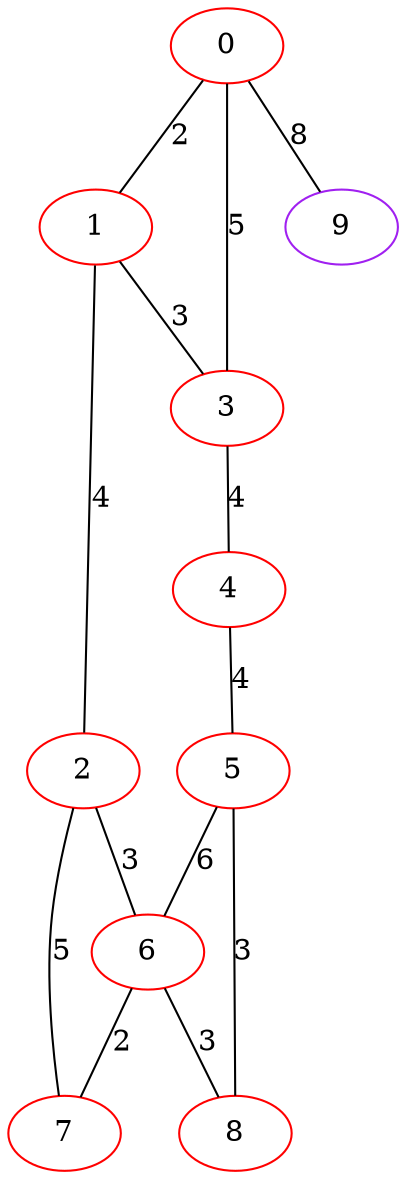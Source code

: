 graph "" {
0 [color=red, weight=1];
1 [color=red, weight=1];
2 [color=red, weight=1];
3 [color=red, weight=1];
4 [color=red, weight=1];
5 [color=red, weight=1];
6 [color=red, weight=1];
7 [color=red, weight=1];
8 [color=red, weight=1];
9 [color=purple, weight=4];
0 -- 1  [key=0, label=2];
0 -- 3  [key=0, label=5];
0 -- 9  [key=0, label=8];
1 -- 2  [key=0, label=4];
1 -- 3  [key=0, label=3];
2 -- 6  [key=0, label=3];
2 -- 7  [key=0, label=5];
3 -- 4  [key=0, label=4];
4 -- 5  [key=0, label=4];
5 -- 8  [key=0, label=3];
5 -- 6  [key=0, label=6];
6 -- 8  [key=0, label=3];
6 -- 7  [key=0, label=2];
}
